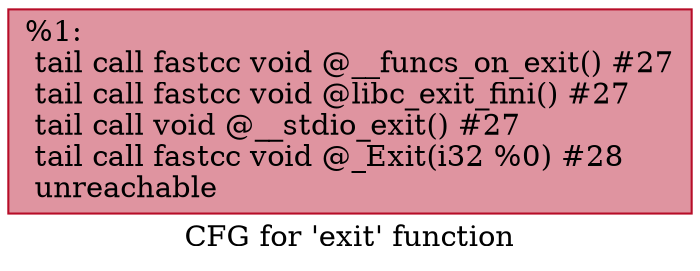 digraph "CFG for 'exit' function" {
	label="CFG for 'exit' function";

	Node0x24150a0 [shape=record,color="#b70d28ff", style=filled, fillcolor="#b70d2870",label="{%1:\l  tail call fastcc void @__funcs_on_exit() #27\l  tail call fastcc void @libc_exit_fini() #27\l  tail call void @__stdio_exit() #27\l  tail call fastcc void @_Exit(i32 %0) #28\l  unreachable\l}"];
}
